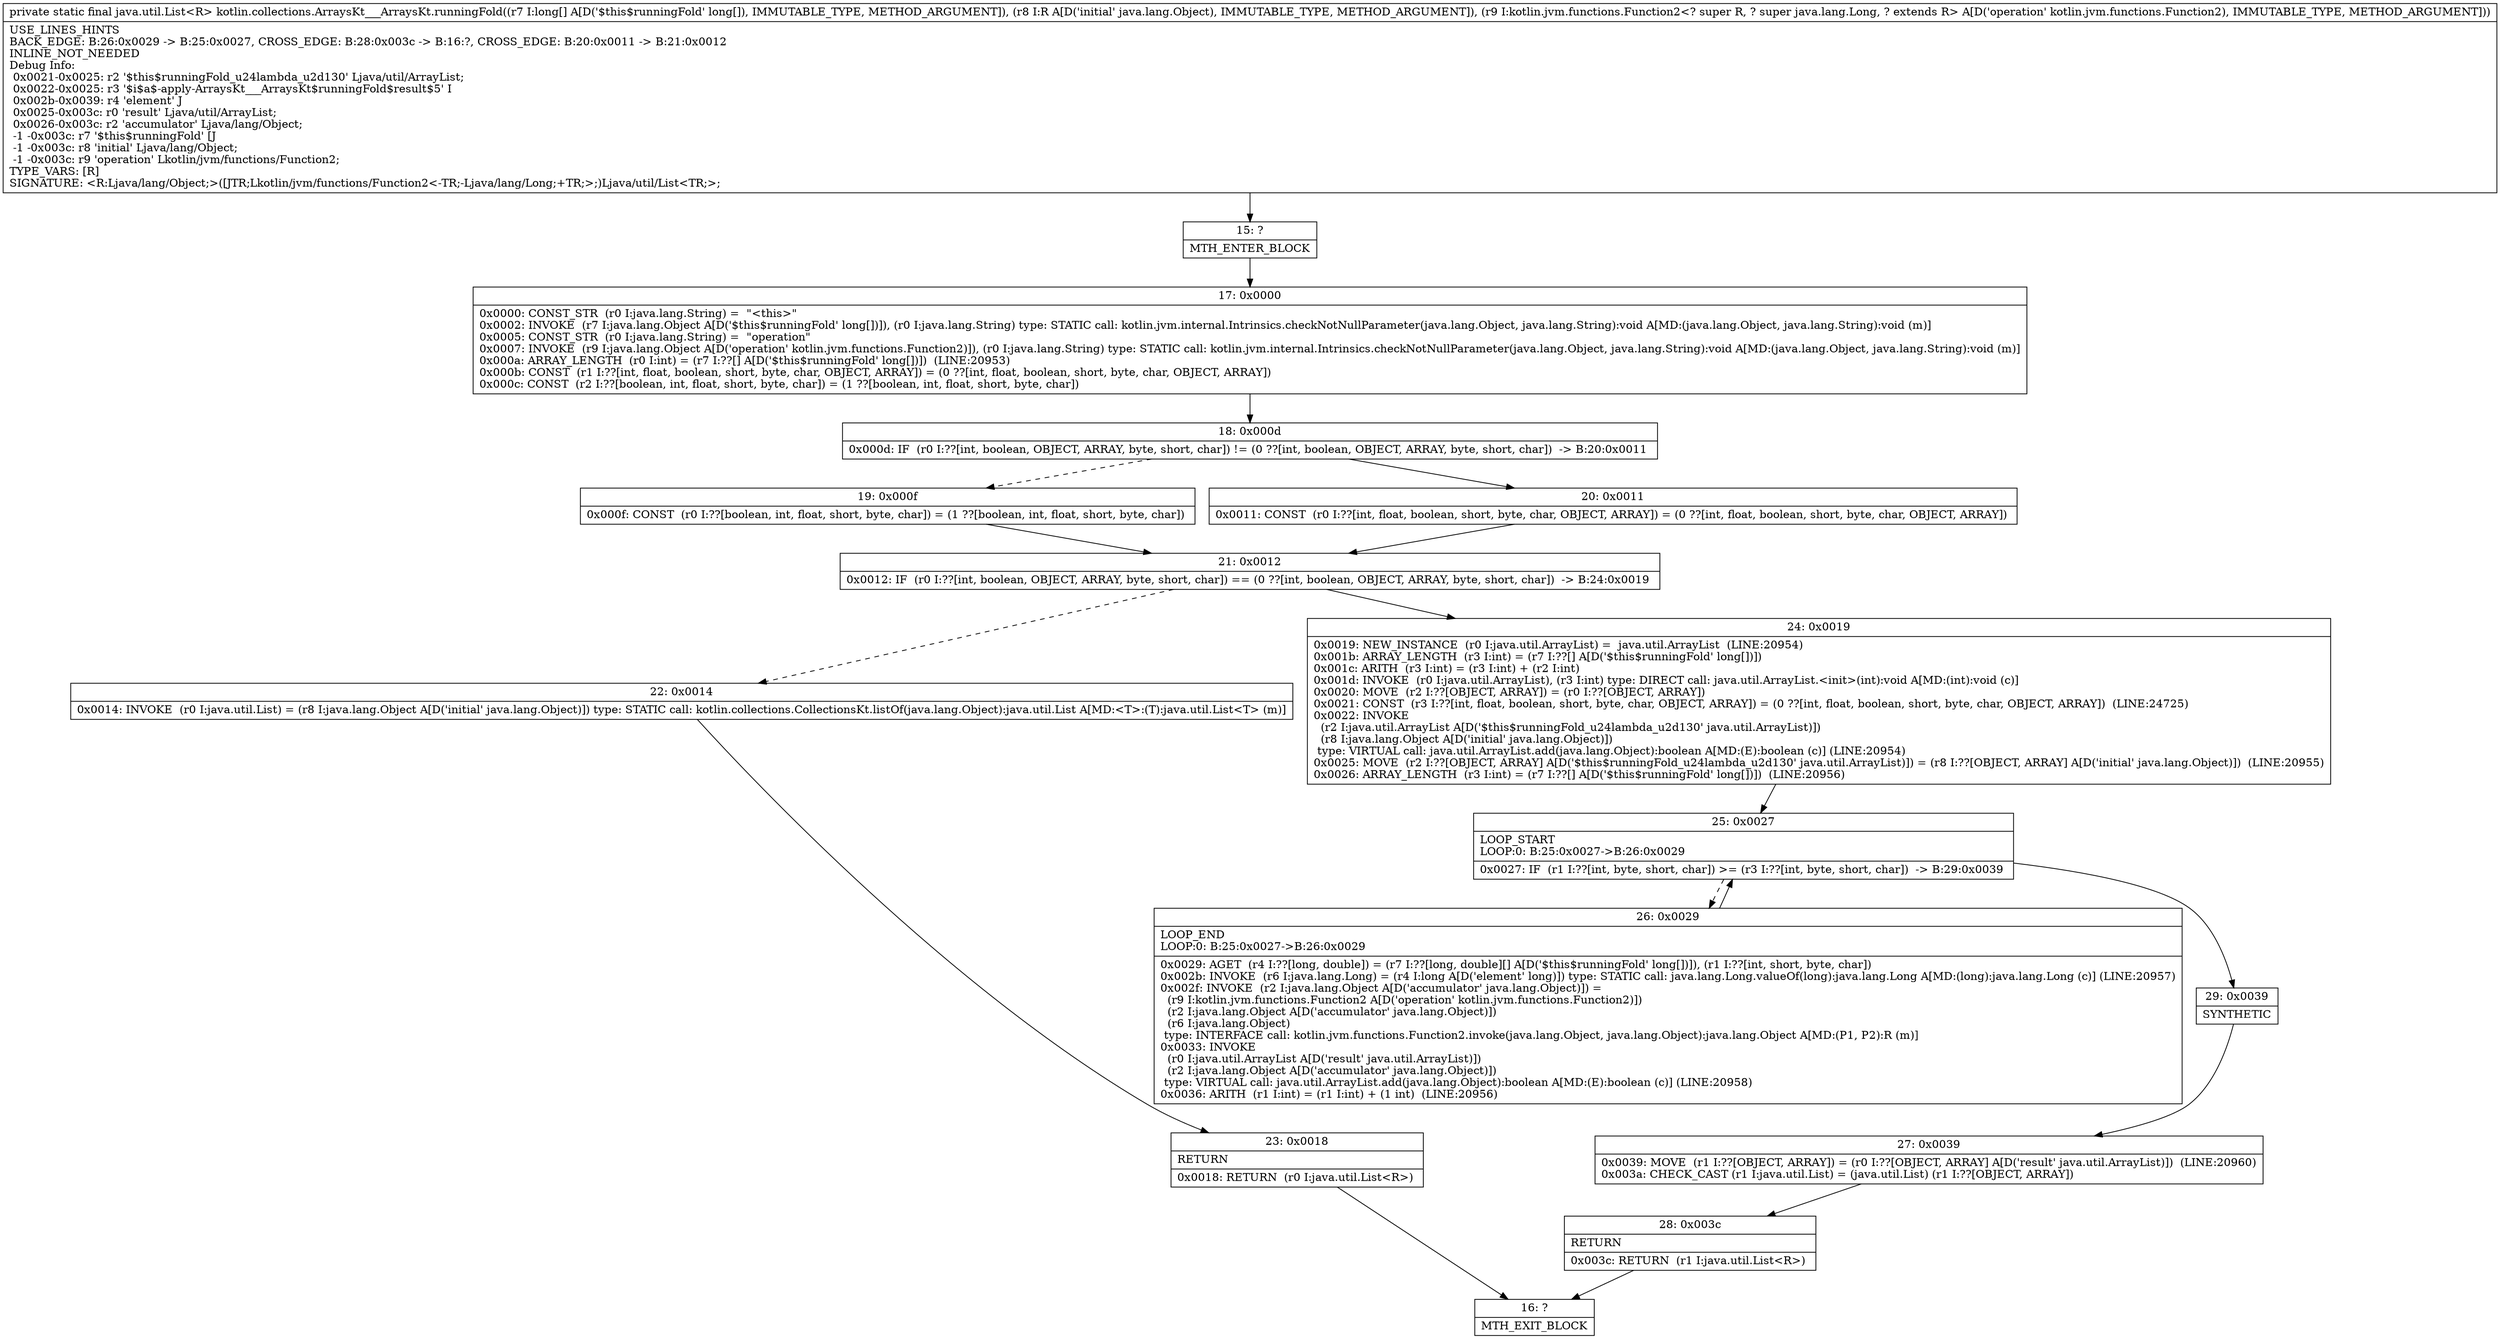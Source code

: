 digraph "CFG forkotlin.collections.ArraysKt___ArraysKt.runningFold([JLjava\/lang\/Object;Lkotlin\/jvm\/functions\/Function2;)Ljava\/util\/List;" {
Node_15 [shape=record,label="{15\:\ ?|MTH_ENTER_BLOCK\l}"];
Node_17 [shape=record,label="{17\:\ 0x0000|0x0000: CONST_STR  (r0 I:java.lang.String) =  \"\<this\>\" \l0x0002: INVOKE  (r7 I:java.lang.Object A[D('$this$runningFold' long[])]), (r0 I:java.lang.String) type: STATIC call: kotlin.jvm.internal.Intrinsics.checkNotNullParameter(java.lang.Object, java.lang.String):void A[MD:(java.lang.Object, java.lang.String):void (m)]\l0x0005: CONST_STR  (r0 I:java.lang.String) =  \"operation\" \l0x0007: INVOKE  (r9 I:java.lang.Object A[D('operation' kotlin.jvm.functions.Function2)]), (r0 I:java.lang.String) type: STATIC call: kotlin.jvm.internal.Intrinsics.checkNotNullParameter(java.lang.Object, java.lang.String):void A[MD:(java.lang.Object, java.lang.String):void (m)]\l0x000a: ARRAY_LENGTH  (r0 I:int) = (r7 I:??[] A[D('$this$runningFold' long[])])  (LINE:20953)\l0x000b: CONST  (r1 I:??[int, float, boolean, short, byte, char, OBJECT, ARRAY]) = (0 ??[int, float, boolean, short, byte, char, OBJECT, ARRAY]) \l0x000c: CONST  (r2 I:??[boolean, int, float, short, byte, char]) = (1 ??[boolean, int, float, short, byte, char]) \l}"];
Node_18 [shape=record,label="{18\:\ 0x000d|0x000d: IF  (r0 I:??[int, boolean, OBJECT, ARRAY, byte, short, char]) != (0 ??[int, boolean, OBJECT, ARRAY, byte, short, char])  \-\> B:20:0x0011 \l}"];
Node_19 [shape=record,label="{19\:\ 0x000f|0x000f: CONST  (r0 I:??[boolean, int, float, short, byte, char]) = (1 ??[boolean, int, float, short, byte, char]) \l}"];
Node_21 [shape=record,label="{21\:\ 0x0012|0x0012: IF  (r0 I:??[int, boolean, OBJECT, ARRAY, byte, short, char]) == (0 ??[int, boolean, OBJECT, ARRAY, byte, short, char])  \-\> B:24:0x0019 \l}"];
Node_22 [shape=record,label="{22\:\ 0x0014|0x0014: INVOKE  (r0 I:java.util.List) = (r8 I:java.lang.Object A[D('initial' java.lang.Object)]) type: STATIC call: kotlin.collections.CollectionsKt.listOf(java.lang.Object):java.util.List A[MD:\<T\>:(T):java.util.List\<T\> (m)]\l}"];
Node_23 [shape=record,label="{23\:\ 0x0018|RETURN\l|0x0018: RETURN  (r0 I:java.util.List\<R\>) \l}"];
Node_16 [shape=record,label="{16\:\ ?|MTH_EXIT_BLOCK\l}"];
Node_24 [shape=record,label="{24\:\ 0x0019|0x0019: NEW_INSTANCE  (r0 I:java.util.ArrayList) =  java.util.ArrayList  (LINE:20954)\l0x001b: ARRAY_LENGTH  (r3 I:int) = (r7 I:??[] A[D('$this$runningFold' long[])]) \l0x001c: ARITH  (r3 I:int) = (r3 I:int) + (r2 I:int) \l0x001d: INVOKE  (r0 I:java.util.ArrayList), (r3 I:int) type: DIRECT call: java.util.ArrayList.\<init\>(int):void A[MD:(int):void (c)]\l0x0020: MOVE  (r2 I:??[OBJECT, ARRAY]) = (r0 I:??[OBJECT, ARRAY]) \l0x0021: CONST  (r3 I:??[int, float, boolean, short, byte, char, OBJECT, ARRAY]) = (0 ??[int, float, boolean, short, byte, char, OBJECT, ARRAY])  (LINE:24725)\l0x0022: INVOKE  \l  (r2 I:java.util.ArrayList A[D('$this$runningFold_u24lambda_u2d130' java.util.ArrayList)])\l  (r8 I:java.lang.Object A[D('initial' java.lang.Object)])\l type: VIRTUAL call: java.util.ArrayList.add(java.lang.Object):boolean A[MD:(E):boolean (c)] (LINE:20954)\l0x0025: MOVE  (r2 I:??[OBJECT, ARRAY] A[D('$this$runningFold_u24lambda_u2d130' java.util.ArrayList)]) = (r8 I:??[OBJECT, ARRAY] A[D('initial' java.lang.Object)])  (LINE:20955)\l0x0026: ARRAY_LENGTH  (r3 I:int) = (r7 I:??[] A[D('$this$runningFold' long[])])  (LINE:20956)\l}"];
Node_25 [shape=record,label="{25\:\ 0x0027|LOOP_START\lLOOP:0: B:25:0x0027\-\>B:26:0x0029\l|0x0027: IF  (r1 I:??[int, byte, short, char]) \>= (r3 I:??[int, byte, short, char])  \-\> B:29:0x0039 \l}"];
Node_26 [shape=record,label="{26\:\ 0x0029|LOOP_END\lLOOP:0: B:25:0x0027\-\>B:26:0x0029\l|0x0029: AGET  (r4 I:??[long, double]) = (r7 I:??[long, double][] A[D('$this$runningFold' long[])]), (r1 I:??[int, short, byte, char]) \l0x002b: INVOKE  (r6 I:java.lang.Long) = (r4 I:long A[D('element' long)]) type: STATIC call: java.lang.Long.valueOf(long):java.lang.Long A[MD:(long):java.lang.Long (c)] (LINE:20957)\l0x002f: INVOKE  (r2 I:java.lang.Object A[D('accumulator' java.lang.Object)]) = \l  (r9 I:kotlin.jvm.functions.Function2 A[D('operation' kotlin.jvm.functions.Function2)])\l  (r2 I:java.lang.Object A[D('accumulator' java.lang.Object)])\l  (r6 I:java.lang.Object)\l type: INTERFACE call: kotlin.jvm.functions.Function2.invoke(java.lang.Object, java.lang.Object):java.lang.Object A[MD:(P1, P2):R (m)]\l0x0033: INVOKE  \l  (r0 I:java.util.ArrayList A[D('result' java.util.ArrayList)])\l  (r2 I:java.lang.Object A[D('accumulator' java.lang.Object)])\l type: VIRTUAL call: java.util.ArrayList.add(java.lang.Object):boolean A[MD:(E):boolean (c)] (LINE:20958)\l0x0036: ARITH  (r1 I:int) = (r1 I:int) + (1 int)  (LINE:20956)\l}"];
Node_29 [shape=record,label="{29\:\ 0x0039|SYNTHETIC\l}"];
Node_27 [shape=record,label="{27\:\ 0x0039|0x0039: MOVE  (r1 I:??[OBJECT, ARRAY]) = (r0 I:??[OBJECT, ARRAY] A[D('result' java.util.ArrayList)])  (LINE:20960)\l0x003a: CHECK_CAST (r1 I:java.util.List) = (java.util.List) (r1 I:??[OBJECT, ARRAY]) \l}"];
Node_28 [shape=record,label="{28\:\ 0x003c|RETURN\l|0x003c: RETURN  (r1 I:java.util.List\<R\>) \l}"];
Node_20 [shape=record,label="{20\:\ 0x0011|0x0011: CONST  (r0 I:??[int, float, boolean, short, byte, char, OBJECT, ARRAY]) = (0 ??[int, float, boolean, short, byte, char, OBJECT, ARRAY]) \l}"];
MethodNode[shape=record,label="{private static final java.util.List\<R\> kotlin.collections.ArraysKt___ArraysKt.runningFold((r7 I:long[] A[D('$this$runningFold' long[]), IMMUTABLE_TYPE, METHOD_ARGUMENT]), (r8 I:R A[D('initial' java.lang.Object), IMMUTABLE_TYPE, METHOD_ARGUMENT]), (r9 I:kotlin.jvm.functions.Function2\<? super R, ? super java.lang.Long, ? extends R\> A[D('operation' kotlin.jvm.functions.Function2), IMMUTABLE_TYPE, METHOD_ARGUMENT]))  | USE_LINES_HINTS\lBACK_EDGE: B:26:0x0029 \-\> B:25:0x0027, CROSS_EDGE: B:28:0x003c \-\> B:16:?, CROSS_EDGE: B:20:0x0011 \-\> B:21:0x0012\lINLINE_NOT_NEEDED\lDebug Info:\l  0x0021\-0x0025: r2 '$this$runningFold_u24lambda_u2d130' Ljava\/util\/ArrayList;\l  0x0022\-0x0025: r3 '$i$a$\-apply\-ArraysKt___ArraysKt$runningFold$result$5' I\l  0x002b\-0x0039: r4 'element' J\l  0x0025\-0x003c: r0 'result' Ljava\/util\/ArrayList;\l  0x0026\-0x003c: r2 'accumulator' Ljava\/lang\/Object;\l  \-1 \-0x003c: r7 '$this$runningFold' [J\l  \-1 \-0x003c: r8 'initial' Ljava\/lang\/Object;\l  \-1 \-0x003c: r9 'operation' Lkotlin\/jvm\/functions\/Function2;\lTYPE_VARS: [R]\lSIGNATURE: \<R:Ljava\/lang\/Object;\>([JTR;Lkotlin\/jvm\/functions\/Function2\<\-TR;\-Ljava\/lang\/Long;+TR;\>;)Ljava\/util\/List\<TR;\>;\l}"];
MethodNode -> Node_15;Node_15 -> Node_17;
Node_17 -> Node_18;
Node_18 -> Node_19[style=dashed];
Node_18 -> Node_20;
Node_19 -> Node_21;
Node_21 -> Node_22[style=dashed];
Node_21 -> Node_24;
Node_22 -> Node_23;
Node_23 -> Node_16;
Node_24 -> Node_25;
Node_25 -> Node_26[style=dashed];
Node_25 -> Node_29;
Node_26 -> Node_25;
Node_29 -> Node_27;
Node_27 -> Node_28;
Node_28 -> Node_16;
Node_20 -> Node_21;
}

